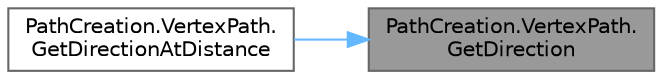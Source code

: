digraph "PathCreation.VertexPath.GetDirection"
{
 // LATEX_PDF_SIZE
  bgcolor="transparent";
  edge [fontname=Helvetica,fontsize=10,labelfontname=Helvetica,labelfontsize=10];
  node [fontname=Helvetica,fontsize=10,shape=box,height=0.2,width=0.4];
  rankdir="RL";
  Node1 [id="Node000001",label="PathCreation.VertexPath.\lGetDirection",height=0.2,width=0.4,color="gray40", fillcolor="grey60", style="filled", fontcolor="black",tooltip="Gets forward direction on path based on 'time' (where 0 is start, and 1 is end of path)."];
  Node1 -> Node2 [id="edge3_Node000001_Node000002",dir="back",color="steelblue1",style="solid",tooltip=" "];
  Node2 [id="Node000002",label="PathCreation.VertexPath.\lGetDirectionAtDistance",height=0.2,width=0.4,color="grey40", fillcolor="white", style="filled",URL="$class_path_creation_1_1_vertex_path.html#abe47f7c5099dcf7051f8101e6e02566c",tooltip="Gets forward direction on path based on distance travelled."];
}

